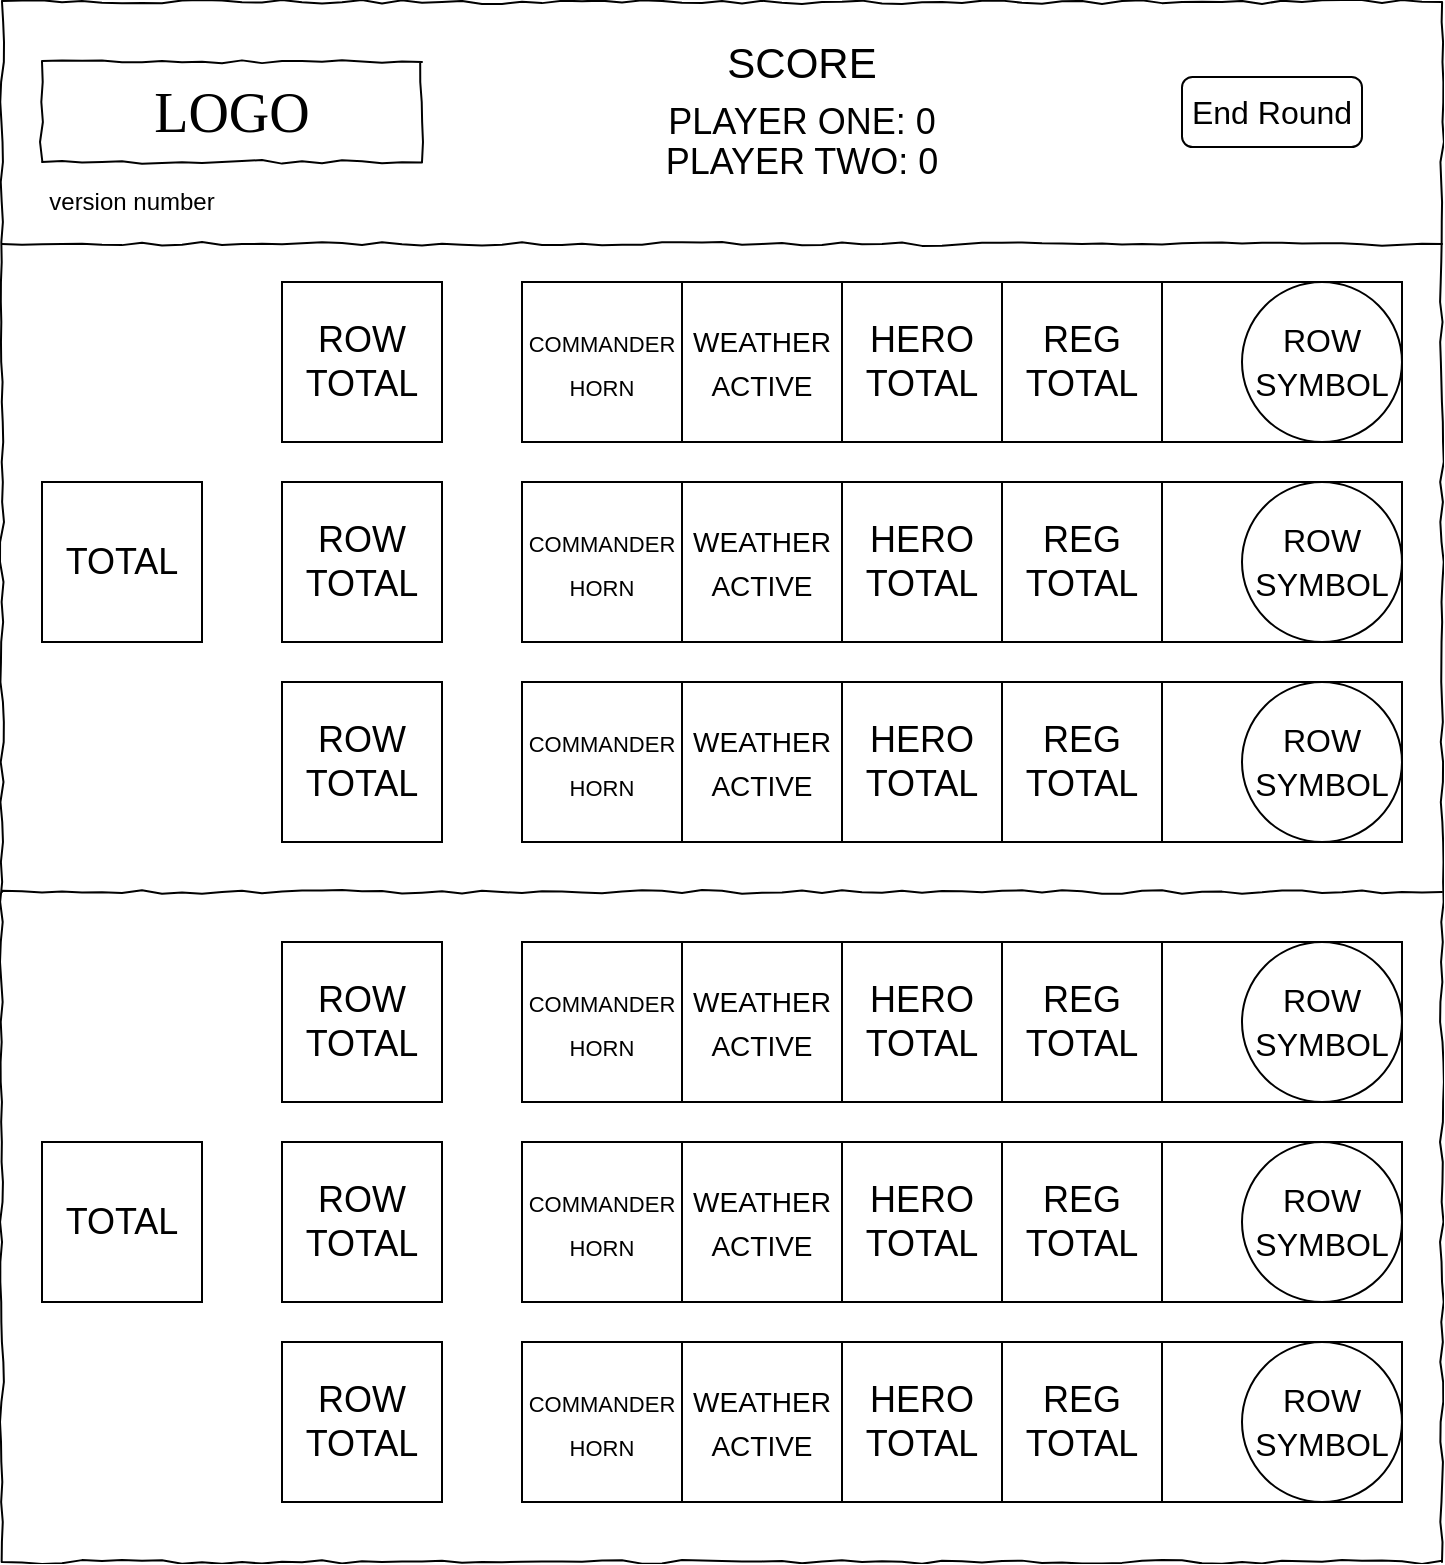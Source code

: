<mxfile version="13.6.10" type="github">
  <diagram name="Page-1" id="03018318-947c-dd8e-b7a3-06fadd420f32">
    <mxGraphModel dx="1185" dy="662" grid="1" gridSize="10" guides="1" tooltips="1" connect="1" arrows="1" fold="1" page="1" pageScale="1" pageWidth="1100" pageHeight="850" background="#ffffff" math="0" shadow="0">
      <root>
        <mxCell id="0" />
        <mxCell id="1" parent="0" />
        <mxCell id="677b7b8949515195-1" value="" style="whiteSpace=wrap;html=1;rounded=0;shadow=0;labelBackgroundColor=none;strokeColor=#000000;strokeWidth=1;fillColor=none;fontFamily=Verdana;fontSize=12;fontColor=#000000;align=center;comic=1;" parent="1" vertex="1">
          <mxGeometry x="20" y="60" width="720" height="780" as="geometry" />
        </mxCell>
        <mxCell id="677b7b8949515195-2" value="LOGO" style="whiteSpace=wrap;html=1;rounded=0;shadow=0;labelBackgroundColor=none;strokeWidth=1;fontFamily=Verdana;fontSize=28;align=center;comic=1;" parent="1" vertex="1">
          <mxGeometry x="40" y="90" width="190" height="50" as="geometry" />
        </mxCell>
        <mxCell id="677b7b8949515195-9" value="" style="line;strokeWidth=1;html=1;rounded=0;shadow=0;labelBackgroundColor=none;fillColor=none;fontFamily=Verdana;fontSize=14;fontColor=#000000;align=center;comic=1;" parent="1" vertex="1">
          <mxGeometry x="20" y="176" width="720" height="10" as="geometry" />
        </mxCell>
        <mxCell id="R3c_TP9UUFSL7T_W99-w-1" value="version number" style="text;html=1;strokeColor=none;fillColor=none;align=center;verticalAlign=middle;whiteSpace=wrap;rounded=0;" vertex="1" parent="1">
          <mxGeometry x="40" y="150" width="90" height="20" as="geometry" />
        </mxCell>
        <mxCell id="R3c_TP9UUFSL7T_W99-w-3" value="" style="rounded=0;whiteSpace=wrap;html=1;fontSize=18;" vertex="1" parent="1">
          <mxGeometry x="280" y="200" width="440" height="80" as="geometry" />
        </mxCell>
        <mxCell id="R3c_TP9UUFSL7T_W99-w-4" value="&lt;font style=&quot;font-size: 16px&quot;&gt;ROW SYMBOL&lt;/font&gt;" style="ellipse;whiteSpace=wrap;html=1;aspect=fixed;fontSize=18;" vertex="1" parent="1">
          <mxGeometry x="640" y="200" width="80" height="80" as="geometry" />
        </mxCell>
        <mxCell id="R3c_TP9UUFSL7T_W99-w-5" value="&lt;font style=&quot;font-size: 11px&quot;&gt;COMMANDER HORN&lt;/font&gt;" style="whiteSpace=wrap;html=1;aspect=fixed;fontSize=18;" vertex="1" parent="1">
          <mxGeometry x="280" y="200" width="80" height="80" as="geometry" />
        </mxCell>
        <mxCell id="R3c_TP9UUFSL7T_W99-w-6" value="ROW TOTAL" style="whiteSpace=wrap;html=1;aspect=fixed;fontSize=18;" vertex="1" parent="1">
          <mxGeometry x="160" y="200" width="80" height="80" as="geometry" />
        </mxCell>
        <mxCell id="R3c_TP9UUFSL7T_W99-w-7" value="&lt;font style=&quot;font-size: 14px&quot;&gt;WEATHER ACTIVE&lt;/font&gt;" style="whiteSpace=wrap;html=1;aspect=fixed;fontSize=18;" vertex="1" parent="1">
          <mxGeometry x="360" y="200" width="80" height="80" as="geometry" />
        </mxCell>
        <mxCell id="R3c_TP9UUFSL7T_W99-w-8" value="HERO TOTAL" style="whiteSpace=wrap;html=1;aspect=fixed;fontSize=18;" vertex="1" parent="1">
          <mxGeometry x="440" y="200" width="80" height="80" as="geometry" />
        </mxCell>
        <mxCell id="R3c_TP9UUFSL7T_W99-w-9" value="REG TOTAL" style="whiteSpace=wrap;html=1;aspect=fixed;fontSize=18;" vertex="1" parent="1">
          <mxGeometry x="520" y="200" width="80" height="80" as="geometry" />
        </mxCell>
        <mxCell id="R3c_TP9UUFSL7T_W99-w-10" value="" style="rounded=0;whiteSpace=wrap;html=1;fontSize=18;" vertex="1" parent="1">
          <mxGeometry x="280" y="300" width="440" height="80" as="geometry" />
        </mxCell>
        <mxCell id="R3c_TP9UUFSL7T_W99-w-11" value="&lt;font style=&quot;font-size: 16px&quot;&gt;ROW SYMBOL&lt;/font&gt;" style="ellipse;whiteSpace=wrap;html=1;aspect=fixed;fontSize=18;" vertex="1" parent="1">
          <mxGeometry x="640" y="300" width="80" height="80" as="geometry" />
        </mxCell>
        <mxCell id="R3c_TP9UUFSL7T_W99-w-12" value="&lt;font style=&quot;font-size: 11px&quot;&gt;COMMANDER HORN&lt;/font&gt;" style="whiteSpace=wrap;html=1;aspect=fixed;fontSize=18;" vertex="1" parent="1">
          <mxGeometry x="280" y="300" width="80" height="80" as="geometry" />
        </mxCell>
        <mxCell id="R3c_TP9UUFSL7T_W99-w-13" value="ROW TOTAL" style="whiteSpace=wrap;html=1;aspect=fixed;fontSize=18;" vertex="1" parent="1">
          <mxGeometry x="160" y="300" width="80" height="80" as="geometry" />
        </mxCell>
        <mxCell id="R3c_TP9UUFSL7T_W99-w-14" value="&lt;span style=&quot;font-size: 14px&quot;&gt;WEATHER ACTIVE&lt;/span&gt;" style="whiteSpace=wrap;html=1;aspect=fixed;fontSize=18;" vertex="1" parent="1">
          <mxGeometry x="360" y="300" width="80" height="80" as="geometry" />
        </mxCell>
        <mxCell id="R3c_TP9UUFSL7T_W99-w-15" value="HERO TOTAL" style="whiteSpace=wrap;html=1;aspect=fixed;fontSize=18;" vertex="1" parent="1">
          <mxGeometry x="440" y="300" width="80" height="80" as="geometry" />
        </mxCell>
        <mxCell id="R3c_TP9UUFSL7T_W99-w-16" value="REG TOTAL" style="whiteSpace=wrap;html=1;aspect=fixed;fontSize=18;" vertex="1" parent="1">
          <mxGeometry x="520" y="300" width="80" height="80" as="geometry" />
        </mxCell>
        <mxCell id="R3c_TP9UUFSL7T_W99-w-17" value="" style="rounded=0;whiteSpace=wrap;html=1;fontSize=18;" vertex="1" parent="1">
          <mxGeometry x="280" y="400" width="440" height="80" as="geometry" />
        </mxCell>
        <mxCell id="R3c_TP9UUFSL7T_W99-w-18" value="&lt;font style=&quot;font-size: 16px&quot;&gt;ROW SYMBOL&lt;/font&gt;" style="ellipse;whiteSpace=wrap;html=1;aspect=fixed;fontSize=18;" vertex="1" parent="1">
          <mxGeometry x="640" y="400" width="80" height="80" as="geometry" />
        </mxCell>
        <mxCell id="R3c_TP9UUFSL7T_W99-w-19" value="&lt;font style=&quot;font-size: 11px&quot;&gt;COMMANDER HORN&lt;/font&gt;" style="whiteSpace=wrap;html=1;aspect=fixed;fontSize=18;" vertex="1" parent="1">
          <mxGeometry x="280" y="400" width="80" height="80" as="geometry" />
        </mxCell>
        <mxCell id="R3c_TP9UUFSL7T_W99-w-20" value="ROW TOTAL" style="whiteSpace=wrap;html=1;aspect=fixed;fontSize=18;" vertex="1" parent="1">
          <mxGeometry x="160" y="400" width="80" height="80" as="geometry" />
        </mxCell>
        <mxCell id="R3c_TP9UUFSL7T_W99-w-21" value="&lt;span style=&quot;font-size: 14px&quot;&gt;WEATHER ACTIVE&lt;/span&gt;" style="whiteSpace=wrap;html=1;aspect=fixed;fontSize=18;" vertex="1" parent="1">
          <mxGeometry x="360" y="400" width="80" height="80" as="geometry" />
        </mxCell>
        <mxCell id="R3c_TP9UUFSL7T_W99-w-22" value="HERO TOTAL" style="whiteSpace=wrap;html=1;aspect=fixed;fontSize=18;" vertex="1" parent="1">
          <mxGeometry x="440" y="400" width="80" height="80" as="geometry" />
        </mxCell>
        <mxCell id="R3c_TP9UUFSL7T_W99-w-23" value="REG TOTAL" style="whiteSpace=wrap;html=1;aspect=fixed;fontSize=18;" vertex="1" parent="1">
          <mxGeometry x="520" y="400" width="80" height="80" as="geometry" />
        </mxCell>
        <mxCell id="R3c_TP9UUFSL7T_W99-w-24" value="" style="rounded=0;whiteSpace=wrap;html=1;fontSize=18;" vertex="1" parent="1">
          <mxGeometry x="280" y="530" width="440" height="80" as="geometry" />
        </mxCell>
        <mxCell id="R3c_TP9UUFSL7T_W99-w-25" value="&lt;font style=&quot;font-size: 16px&quot;&gt;ROW SYMBOL&lt;/font&gt;" style="ellipse;whiteSpace=wrap;html=1;aspect=fixed;fontSize=18;" vertex="1" parent="1">
          <mxGeometry x="640" y="530" width="80" height="80" as="geometry" />
        </mxCell>
        <mxCell id="R3c_TP9UUFSL7T_W99-w-26" value="&lt;font style=&quot;font-size: 11px&quot;&gt;COMMANDER HORN&lt;/font&gt;" style="whiteSpace=wrap;html=1;aspect=fixed;fontSize=18;" vertex="1" parent="1">
          <mxGeometry x="280" y="530" width="80" height="80" as="geometry" />
        </mxCell>
        <mxCell id="R3c_TP9UUFSL7T_W99-w-27" value="ROW TOTAL" style="whiteSpace=wrap;html=1;aspect=fixed;fontSize=18;" vertex="1" parent="1">
          <mxGeometry x="160" y="530" width="80" height="80" as="geometry" />
        </mxCell>
        <mxCell id="R3c_TP9UUFSL7T_W99-w-28" value="&lt;span style=&quot;font-size: 14px&quot;&gt;WEATHER ACTIVE&lt;/span&gt;" style="whiteSpace=wrap;html=1;aspect=fixed;fontSize=18;" vertex="1" parent="1">
          <mxGeometry x="360" y="530" width="80" height="80" as="geometry" />
        </mxCell>
        <mxCell id="R3c_TP9UUFSL7T_W99-w-29" value="HERO TOTAL" style="whiteSpace=wrap;html=1;aspect=fixed;fontSize=18;" vertex="1" parent="1">
          <mxGeometry x="440" y="530" width="80" height="80" as="geometry" />
        </mxCell>
        <mxCell id="R3c_TP9UUFSL7T_W99-w-30" value="REG TOTAL" style="whiteSpace=wrap;html=1;aspect=fixed;fontSize=18;" vertex="1" parent="1">
          <mxGeometry x="520" y="530" width="80" height="80" as="geometry" />
        </mxCell>
        <mxCell id="R3c_TP9UUFSL7T_W99-w-31" value="" style="rounded=0;whiteSpace=wrap;html=1;fontSize=18;" vertex="1" parent="1">
          <mxGeometry x="280" y="630" width="440" height="80" as="geometry" />
        </mxCell>
        <mxCell id="R3c_TP9UUFSL7T_W99-w-32" value="&lt;font style=&quot;font-size: 16px&quot;&gt;ROW SYMBOL&lt;/font&gt;" style="ellipse;whiteSpace=wrap;html=1;aspect=fixed;fontSize=18;" vertex="1" parent="1">
          <mxGeometry x="640" y="630" width="80" height="80" as="geometry" />
        </mxCell>
        <mxCell id="R3c_TP9UUFSL7T_W99-w-33" value="&lt;font style=&quot;font-size: 11px&quot;&gt;COMMANDER HORN&lt;/font&gt;" style="whiteSpace=wrap;html=1;aspect=fixed;fontSize=18;" vertex="1" parent="1">
          <mxGeometry x="280" y="630" width="80" height="80" as="geometry" />
        </mxCell>
        <mxCell id="R3c_TP9UUFSL7T_W99-w-34" value="ROW TOTAL" style="whiteSpace=wrap;html=1;aspect=fixed;fontSize=18;" vertex="1" parent="1">
          <mxGeometry x="160" y="630" width="80" height="80" as="geometry" />
        </mxCell>
        <mxCell id="R3c_TP9UUFSL7T_W99-w-35" value="&lt;span style=&quot;font-size: 14px&quot;&gt;WEATHER ACTIVE&lt;/span&gt;" style="whiteSpace=wrap;html=1;aspect=fixed;fontSize=18;" vertex="1" parent="1">
          <mxGeometry x="360" y="630" width="80" height="80" as="geometry" />
        </mxCell>
        <mxCell id="R3c_TP9UUFSL7T_W99-w-36" value="HERO TOTAL" style="whiteSpace=wrap;html=1;aspect=fixed;fontSize=18;" vertex="1" parent="1">
          <mxGeometry x="440" y="630" width="80" height="80" as="geometry" />
        </mxCell>
        <mxCell id="R3c_TP9UUFSL7T_W99-w-37" value="REG TOTAL" style="whiteSpace=wrap;html=1;aspect=fixed;fontSize=18;" vertex="1" parent="1">
          <mxGeometry x="520" y="630" width="80" height="80" as="geometry" />
        </mxCell>
        <mxCell id="R3c_TP9UUFSL7T_W99-w-38" value="" style="rounded=0;whiteSpace=wrap;html=1;fontSize=18;" vertex="1" parent="1">
          <mxGeometry x="280" y="730" width="440" height="80" as="geometry" />
        </mxCell>
        <mxCell id="R3c_TP9UUFSL7T_W99-w-39" value="&lt;font style=&quot;font-size: 16px&quot;&gt;ROW SYMBOL&lt;/font&gt;" style="ellipse;whiteSpace=wrap;html=1;aspect=fixed;fontSize=18;" vertex="1" parent="1">
          <mxGeometry x="640" y="730" width="80" height="80" as="geometry" />
        </mxCell>
        <mxCell id="R3c_TP9UUFSL7T_W99-w-40" value="&lt;font style=&quot;font-size: 11px&quot;&gt;COMMANDER HORN&lt;/font&gt;" style="whiteSpace=wrap;html=1;aspect=fixed;fontSize=18;" vertex="1" parent="1">
          <mxGeometry x="280" y="730" width="80" height="80" as="geometry" />
        </mxCell>
        <mxCell id="R3c_TP9UUFSL7T_W99-w-41" value="ROW TOTAL" style="whiteSpace=wrap;html=1;aspect=fixed;fontSize=18;" vertex="1" parent="1">
          <mxGeometry x="160" y="730" width="80" height="80" as="geometry" />
        </mxCell>
        <mxCell id="R3c_TP9UUFSL7T_W99-w-42" value="&lt;span style=&quot;font-size: 14px&quot;&gt;WEATHER ACTIVE&lt;/span&gt;" style="whiteSpace=wrap;html=1;aspect=fixed;fontSize=18;" vertex="1" parent="1">
          <mxGeometry x="360" y="730" width="80" height="80" as="geometry" />
        </mxCell>
        <mxCell id="R3c_TP9UUFSL7T_W99-w-43" value="HERO TOTAL" style="whiteSpace=wrap;html=1;aspect=fixed;fontSize=18;" vertex="1" parent="1">
          <mxGeometry x="440" y="730" width="80" height="80" as="geometry" />
        </mxCell>
        <mxCell id="R3c_TP9UUFSL7T_W99-w-44" value="REG TOTAL" style="whiteSpace=wrap;html=1;aspect=fixed;fontSize=18;" vertex="1" parent="1">
          <mxGeometry x="520" y="730" width="80" height="80" as="geometry" />
        </mxCell>
        <mxCell id="R3c_TP9UUFSL7T_W99-w-46" value="" style="line;strokeWidth=1;html=1;rounded=0;shadow=0;labelBackgroundColor=none;fillColor=none;fontFamily=Verdana;fontSize=14;fontColor=#000000;align=center;comic=1;" vertex="1" parent="1">
          <mxGeometry x="20" y="500" width="720" height="10" as="geometry" />
        </mxCell>
        <mxCell id="R3c_TP9UUFSL7T_W99-w-47" value="TOTAL" style="whiteSpace=wrap;html=1;aspect=fixed;fontSize=18;" vertex="1" parent="1">
          <mxGeometry x="40" y="300" width="80" height="80" as="geometry" />
        </mxCell>
        <mxCell id="R3c_TP9UUFSL7T_W99-w-48" value="TOTAL" style="whiteSpace=wrap;html=1;aspect=fixed;fontSize=18;" vertex="1" parent="1">
          <mxGeometry x="40" y="630" width="80" height="80" as="geometry" />
        </mxCell>
        <mxCell id="R3c_TP9UUFSL7T_W99-w-49" value="&lt;font style=&quot;font-size: 16px&quot;&gt;End Round&lt;/font&gt;" style="rounded=1;whiteSpace=wrap;html=1;fontSize=18;" vertex="1" parent="1">
          <mxGeometry x="610" y="97.5" width="90" height="35" as="geometry" />
        </mxCell>
        <mxCell id="R3c_TP9UUFSL7T_W99-w-51" value="&lt;font style=&quot;font-size: 21px&quot;&gt;SCORE&lt;/font&gt;" style="text;html=1;strokeColor=none;fillColor=none;align=center;verticalAlign=middle;whiteSpace=wrap;rounded=0;fontSize=18;" vertex="1" parent="1">
          <mxGeometry x="400" y="80" width="40" height="20" as="geometry" />
        </mxCell>
        <mxCell id="R3c_TP9UUFSL7T_W99-w-52" value="PLAYER ONE: 0" style="text;html=1;strokeColor=none;fillColor=none;align=center;verticalAlign=middle;whiteSpace=wrap;rounded=0;fontSize=18;" vertex="1" parent="1">
          <mxGeometry x="350" y="110" width="140" height="20" as="geometry" />
        </mxCell>
        <mxCell id="R3c_TP9UUFSL7T_W99-w-53" value="PLAYER TWO: 0" style="text;html=1;strokeColor=none;fillColor=none;align=center;verticalAlign=middle;whiteSpace=wrap;rounded=0;fontSize=18;" vertex="1" parent="1">
          <mxGeometry x="350" y="130" width="140" height="20" as="geometry" />
        </mxCell>
      </root>
    </mxGraphModel>
  </diagram>
</mxfile>
